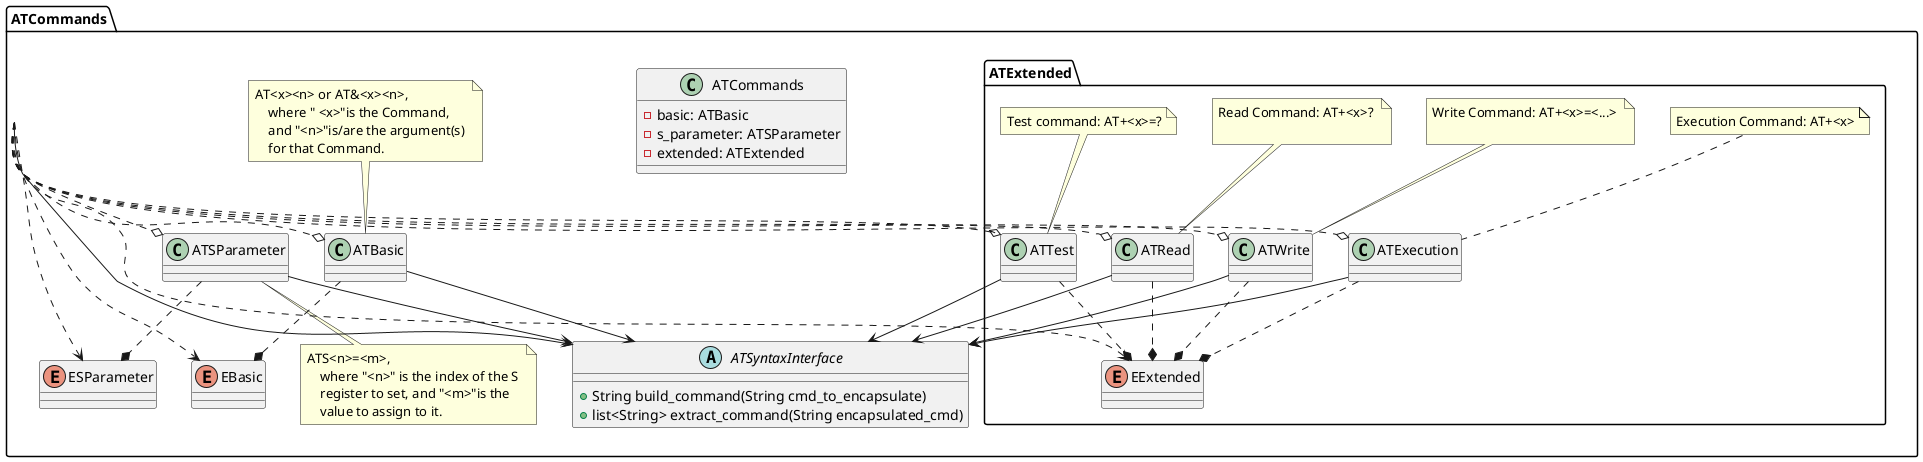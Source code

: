 @startuml
'https://plantuml.com/class-diagram


package "ATCommands" {
    enum EBasic
    enum ESParameter

    class ATCommands
    {
    - basic: ATBasic
    - s_parameter: ATSParameter
    - extended: ATExtended
    }

    class ATBasic
    note top: AT<x><n> or AT&<x><n>, \n\
    where " <x>"is the Command, \n\
    and "<n>"is/are the argument(s) \n\
    for that Command.

    class ATSParameter
    note bottom: ATS<n>=<m>, \n\
    where "<n>" is the index of the S \n\
    register to set, and "<m>"is the \n\
    value to assign to it.

    package "ATExtended" {

    enum EExtended

    class ATTest
    note top: Test command: AT+<x>=?

    class ATRead
    note top: Read Command: AT+<x>? \n\

    class ATWrite
    note top: Write Command: AT+<x>=<...> \n\

    class ATExecution
    note top: Execution Command: AT+<x>
    }

    abstract class ATSyntaxInterface
    {
    + String build_command(String cmd_to_encapsulate)
    + list<String> extract_command(String encapsulated_cmd)
    }
}


ATCommands ..o ATBasic
ATCommands ..o ATSParameter
ATCommands ..o ATTest
ATCommands ..o ATRead
ATCommands ..o ATWrite
ATCommands ..o ATExecution

ATCommands ..> EBasic
ATCommands ..> ESParameter
ATCommands ..> EExtended

ATBasic ..* EBasic
ATSParameter ..* ESParameter
ATTest ..* EExtended
ATRead ..* EExtended
ATWrite ..* EExtended
ATExecution ..* EExtended

ATCommands --> ATSyntaxInterface
ATBasic --> ATSyntaxInterface
ATSParameter --> ATSyntaxInterface
ATTest --> ATSyntaxInterface
ATRead --> ATSyntaxInterface
ATWrite --> ATSyntaxInterface
ATExecution --> ATSyntaxInterface

@enduml